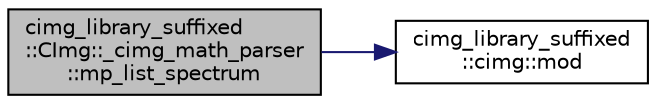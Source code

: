 digraph "cimg_library_suffixed::CImg::_cimg_math_parser::mp_list_spectrum"
{
  edge [fontname="Helvetica",fontsize="10",labelfontname="Helvetica",labelfontsize="10"];
  node [fontname="Helvetica",fontsize="10",shape=record];
  rankdir="LR";
  Node802 [label="cimg_library_suffixed\l::CImg::_cimg_math_parser\l::mp_list_spectrum",height=0.2,width=0.4,color="black", fillcolor="grey75", style="filled", fontcolor="black"];
  Node802 -> Node803 [color="midnightblue",fontsize="10",style="solid",fontname="Helvetica"];
  Node803 [label="cimg_library_suffixed\l::cimg::mod",height=0.2,width=0.4,color="black", fillcolor="white", style="filled",URL="$namespacecimg__library__suffixed_1_1cimg.html#afcc02428c9b7d9100e1674369d25cc40",tooltip="Return the modulo of a value. "];
}
